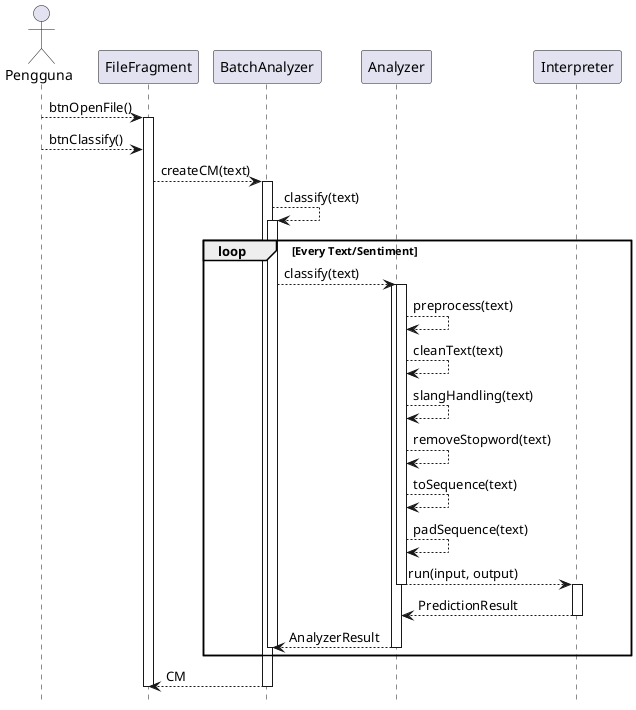 @startuml
hide footbox
actor Pengguna as Pengguna

Pengguna --> FileFragment : btnOpenFile()

activate FileFragment
    Pengguna --> FileFragment : btnClassify()
    FileFragment --> BatchAnalyzer : createCM(text)
    activate BatchAnalyzer
        BatchAnalyzer --> BatchAnalyzer : classify(text)
        loop Every Text/Sentiment
            activate BatchAnalyzer
                BatchAnalyzer --> Analyzer: classify(text)
                    activate Analyzer
                        activate Analyzer
                            Analyzer --> Analyzer: preprocess(text)
                            Analyzer --> Analyzer: cleanText(text)
                            Analyzer --> Analyzer: slangHandling(text)
                            Analyzer --> Analyzer: removeStopword(text)
                            Analyzer --> Analyzer: toSequence(text)
                            Analyzer --> Analyzer: padSequence(text)
                            Analyzer --> Interpreter: run(input, output)
                        deactivate Analyzer
                        
                        activate Interpreter
                            Interpreter --> Analyzer: PredictionResult
                        deactivate Interpreter

                        Analyzer --> BatchAnalyzer: AnalyzerResult
                    deactivate Analyzer
            deactivate BatchAnalyzer
        end
        BatchAnalyzer --> FileFragment: CM
    deactivate BatchAnalyzer
deactivate FileFragment


@enduml